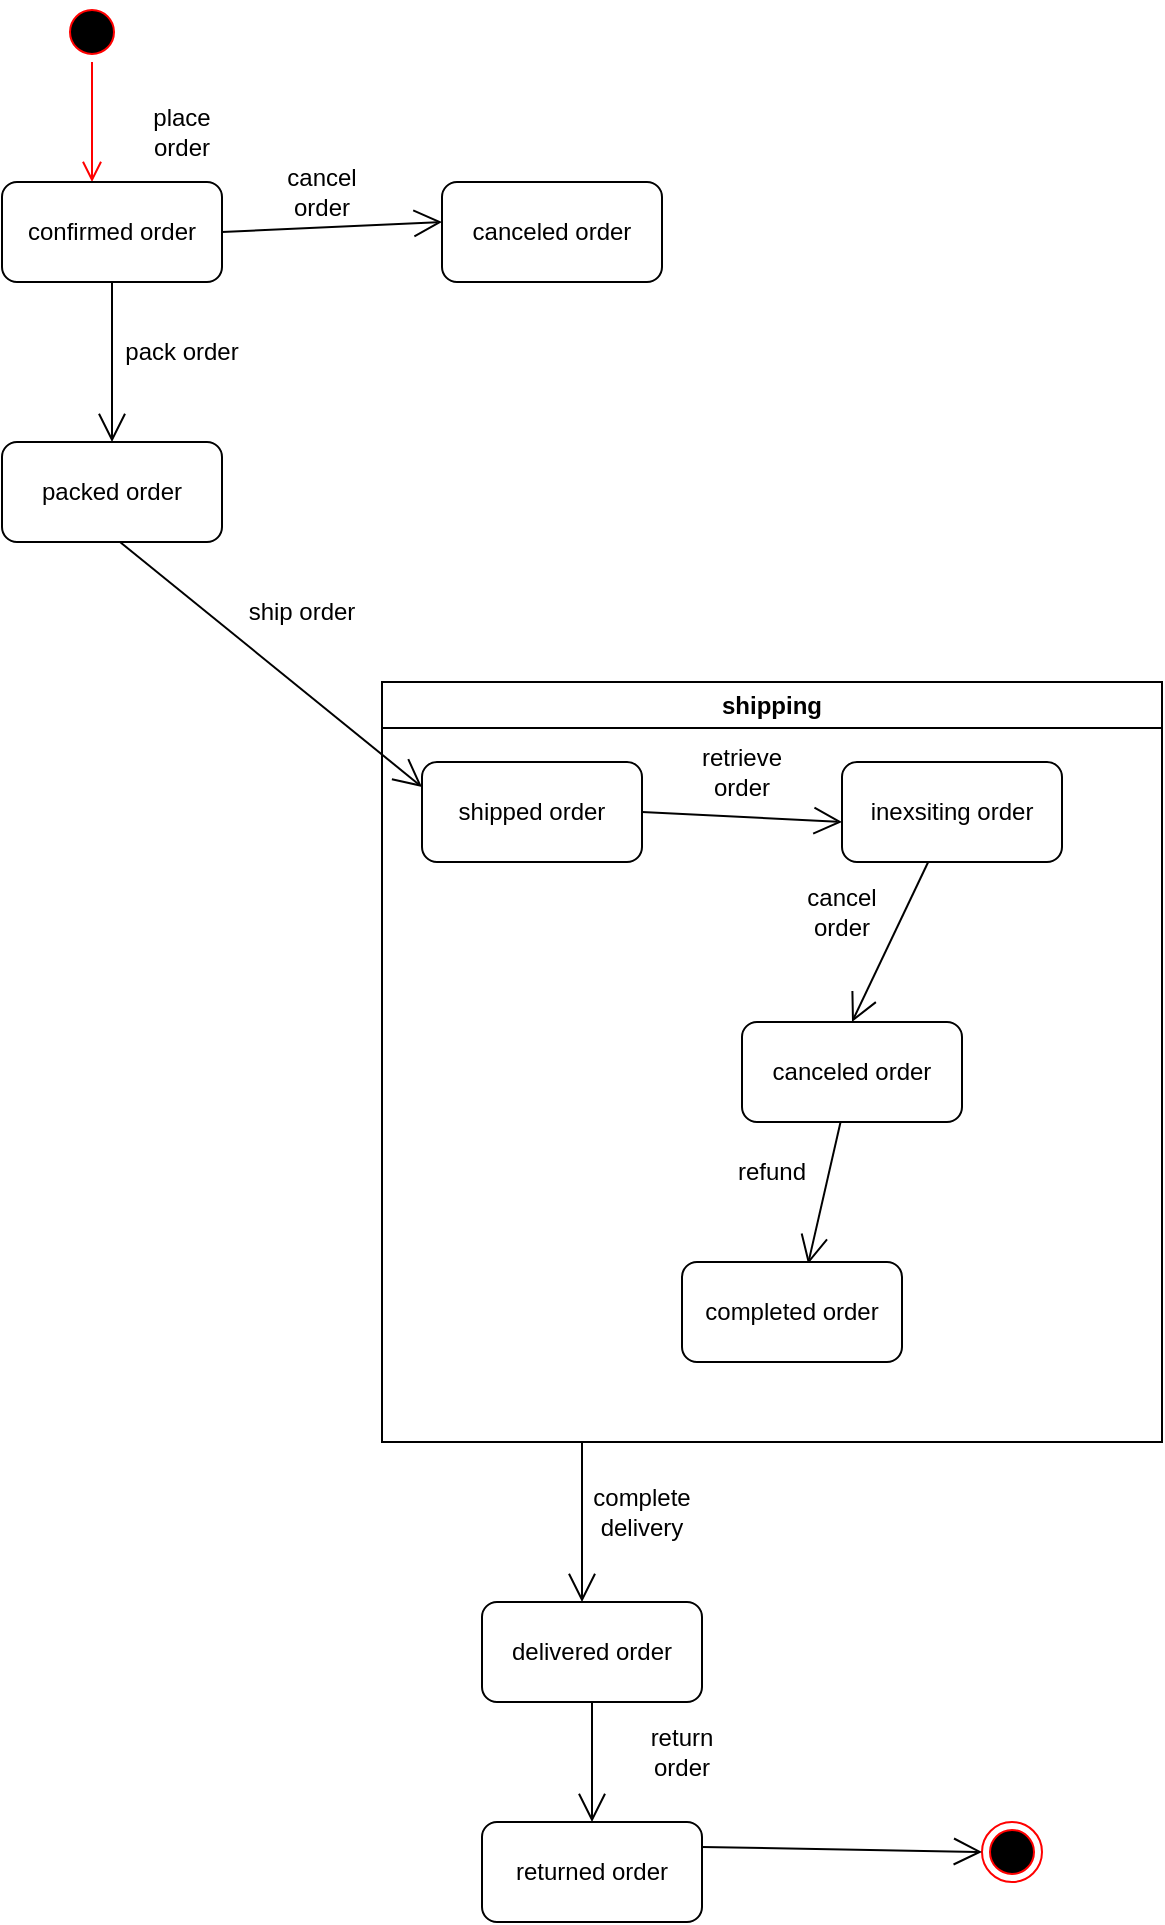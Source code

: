 <mxfile version="25.0.3">
  <diagram name="Page-1" id="FIavwFqXX8DvZRv2D7Bb">
    <mxGraphModel dx="1434" dy="688" grid="1" gridSize="10" guides="1" tooltips="1" connect="1" arrows="1" fold="1" page="1" pageScale="1" pageWidth="850" pageHeight="1100" math="0" shadow="0">
      <root>
        <mxCell id="0" />
        <mxCell id="1" parent="0" />
        <mxCell id="9U3KtG-cp8fkpg_vPS3K-1" value="" style="ellipse;html=1;shape=startState;fillColor=#000000;strokeColor=#ff0000;" vertex="1" parent="1">
          <mxGeometry x="60" y="110" width="30" height="30" as="geometry" />
        </mxCell>
        <mxCell id="9U3KtG-cp8fkpg_vPS3K-2" value="" style="edgeStyle=orthogonalEdgeStyle;html=1;verticalAlign=bottom;endArrow=open;endSize=8;strokeColor=#ff0000;rounded=0;" edge="1" source="9U3KtG-cp8fkpg_vPS3K-1" parent="1">
          <mxGeometry relative="1" as="geometry">
            <mxPoint x="75" y="200" as="targetPoint" />
          </mxGeometry>
        </mxCell>
        <mxCell id="9U3KtG-cp8fkpg_vPS3K-3" value="" style="ellipse;html=1;shape=endState;fillColor=#000000;strokeColor=#ff0000;" vertex="1" parent="1">
          <mxGeometry x="520" y="1020" width="30" height="30" as="geometry" />
        </mxCell>
        <mxCell id="9U3KtG-cp8fkpg_vPS3K-4" value="confirmed order" style="html=1;whiteSpace=wrap;rounded=1;" vertex="1" parent="1">
          <mxGeometry x="30" y="200" width="110" height="50" as="geometry" />
        </mxCell>
        <mxCell id="9U3KtG-cp8fkpg_vPS3K-5" value="" style="endArrow=open;endFill=1;endSize=12;html=1;rounded=0;exitX=0.5;exitY=1;exitDx=0;exitDy=0;" edge="1" parent="1" source="9U3KtG-cp8fkpg_vPS3K-4">
          <mxGeometry width="160" relative="1" as="geometry">
            <mxPoint x="30" y="444" as="sourcePoint" />
            <mxPoint x="85" y="330" as="targetPoint" />
          </mxGeometry>
        </mxCell>
        <mxCell id="9U3KtG-cp8fkpg_vPS3K-6" value="place order" style="text;html=1;align=center;verticalAlign=middle;whiteSpace=wrap;rounded=0;" vertex="1" parent="1">
          <mxGeometry x="90" y="160" width="60" height="30" as="geometry" />
        </mxCell>
        <mxCell id="9U3KtG-cp8fkpg_vPS3K-7" value="pack order" style="text;html=1;align=center;verticalAlign=middle;whiteSpace=wrap;rounded=0;" vertex="1" parent="1">
          <mxGeometry x="90" y="270" width="60" height="30" as="geometry" />
        </mxCell>
        <mxCell id="9U3KtG-cp8fkpg_vPS3K-8" value="packed order" style="html=1;whiteSpace=wrap;rounded=1;" vertex="1" parent="1">
          <mxGeometry x="30" y="330" width="110" height="50" as="geometry" />
        </mxCell>
        <mxCell id="9U3KtG-cp8fkpg_vPS3K-9" value="" style="endArrow=open;endFill=1;endSize=12;html=1;rounded=0;exitX=0.5;exitY=1;exitDx=0;exitDy=0;entryX=0;entryY=0.25;entryDx=0;entryDy=0;" edge="1" parent="1" target="9U3KtG-cp8fkpg_vPS3K-24">
          <mxGeometry width="160" relative="1" as="geometry">
            <mxPoint x="89" y="380" as="sourcePoint" />
            <mxPoint x="89" y="460" as="targetPoint" />
          </mxGeometry>
        </mxCell>
        <mxCell id="9U3KtG-cp8fkpg_vPS3K-10" value="ship order" style="text;html=1;align=center;verticalAlign=middle;whiteSpace=wrap;rounded=0;" vertex="1" parent="1">
          <mxGeometry x="150" y="400" width="60" height="30" as="geometry" />
        </mxCell>
        <mxCell id="9U3KtG-cp8fkpg_vPS3K-12" value="complete delivery" style="text;html=1;align=center;verticalAlign=middle;whiteSpace=wrap;rounded=0;" vertex="1" parent="1">
          <mxGeometry x="320" y="850" width="60" height="30" as="geometry" />
        </mxCell>
        <mxCell id="9U3KtG-cp8fkpg_vPS3K-13" value="" style="endArrow=open;endFill=1;endSize=12;html=1;rounded=0;exitX=0.5;exitY=1;exitDx=0;exitDy=0;" edge="1" parent="1">
          <mxGeometry width="160" relative="1" as="geometry">
            <mxPoint x="320" y="830" as="sourcePoint" />
            <mxPoint x="320" y="910" as="targetPoint" />
          </mxGeometry>
        </mxCell>
        <mxCell id="9U3KtG-cp8fkpg_vPS3K-14" value="delivered order" style="html=1;whiteSpace=wrap;rounded=1;" vertex="1" parent="1">
          <mxGeometry x="270" y="910" width="110" height="50" as="geometry" />
        </mxCell>
        <mxCell id="9U3KtG-cp8fkpg_vPS3K-15" value="cancel order" style="text;html=1;align=center;verticalAlign=middle;whiteSpace=wrap;rounded=0;" vertex="1" parent="1">
          <mxGeometry x="160" y="190" width="60" height="30" as="geometry" />
        </mxCell>
        <mxCell id="9U3KtG-cp8fkpg_vPS3K-16" value="" style="endArrow=open;endFill=1;endSize=12;html=1;rounded=0;exitX=1;exitY=0.5;exitDx=0;exitDy=0;" edge="1" parent="1" source="9U3KtG-cp8fkpg_vPS3K-4">
          <mxGeometry width="160" relative="1" as="geometry">
            <mxPoint x="181" y="280" as="sourcePoint" />
            <mxPoint x="250" y="220" as="targetPoint" />
          </mxGeometry>
        </mxCell>
        <mxCell id="9U3KtG-cp8fkpg_vPS3K-17" value="canceled order" style="html=1;whiteSpace=wrap;rounded=1;" vertex="1" parent="1">
          <mxGeometry x="250" y="200" width="110" height="50" as="geometry" />
        </mxCell>
        <mxCell id="9U3KtG-cp8fkpg_vPS3K-18" value="return order" style="text;html=1;align=center;verticalAlign=middle;whiteSpace=wrap;rounded=0;" vertex="1" parent="1">
          <mxGeometry x="340" y="970" width="60" height="30" as="geometry" />
        </mxCell>
        <mxCell id="9U3KtG-cp8fkpg_vPS3K-19" value="returned order" style="html=1;whiteSpace=wrap;rounded=1;" vertex="1" parent="1">
          <mxGeometry x="270" y="1020" width="110" height="50" as="geometry" />
        </mxCell>
        <mxCell id="9U3KtG-cp8fkpg_vPS3K-20" value="" style="endArrow=open;endFill=1;endSize=12;html=1;rounded=0;entryX=0.5;entryY=0;entryDx=0;entryDy=0;" edge="1" parent="1" source="9U3KtG-cp8fkpg_vPS3K-14" target="9U3KtG-cp8fkpg_vPS3K-19">
          <mxGeometry width="160" relative="1" as="geometry">
            <mxPoint x="99" y="640" as="sourcePoint" />
            <mxPoint x="99" y="720" as="targetPoint" />
          </mxGeometry>
        </mxCell>
        <mxCell id="9U3KtG-cp8fkpg_vPS3K-23" value="shipping" style="swimlane;whiteSpace=wrap;html=1;" vertex="1" parent="1">
          <mxGeometry x="220" y="450" width="390" height="380" as="geometry" />
        </mxCell>
        <mxCell id="9U3KtG-cp8fkpg_vPS3K-24" value="shipped order" style="html=1;whiteSpace=wrap;rounded=1;" vertex="1" parent="9U3KtG-cp8fkpg_vPS3K-23">
          <mxGeometry x="20" y="40" width="110" height="50" as="geometry" />
        </mxCell>
        <mxCell id="9U3KtG-cp8fkpg_vPS3K-25" value="" style="endArrow=open;endFill=1;endSize=12;html=1;rounded=0;exitX=1;exitY=0.5;exitDx=0;exitDy=0;" edge="1" parent="9U3KtG-cp8fkpg_vPS3K-23" source="9U3KtG-cp8fkpg_vPS3K-24">
          <mxGeometry width="160" relative="1" as="geometry">
            <mxPoint x="160" y="90" as="sourcePoint" />
            <mxPoint x="230" y="70" as="targetPoint" />
          </mxGeometry>
        </mxCell>
        <mxCell id="9U3KtG-cp8fkpg_vPS3K-26" value="retrieve order" style="text;html=1;align=center;verticalAlign=middle;whiteSpace=wrap;rounded=0;" vertex="1" parent="9U3KtG-cp8fkpg_vPS3K-23">
          <mxGeometry x="150" y="30" width="60" height="30" as="geometry" />
        </mxCell>
        <mxCell id="9U3KtG-cp8fkpg_vPS3K-27" value="inexsiting order" style="html=1;whiteSpace=wrap;rounded=1;" vertex="1" parent="9U3KtG-cp8fkpg_vPS3K-23">
          <mxGeometry x="230" y="40" width="110" height="50" as="geometry" />
        </mxCell>
        <mxCell id="9U3KtG-cp8fkpg_vPS3K-28" value="" style="endArrow=open;endFill=1;endSize=12;html=1;rounded=0;entryX=0.5;entryY=0;entryDx=0;entryDy=0;" edge="1" parent="9U3KtG-cp8fkpg_vPS3K-23" source="9U3KtG-cp8fkpg_vPS3K-27" target="9U3KtG-cp8fkpg_vPS3K-29">
          <mxGeometry width="160" relative="1" as="geometry">
            <mxPoint x="284.5" y="95" as="sourcePoint" />
            <mxPoint x="285" y="150" as="targetPoint" />
          </mxGeometry>
        </mxCell>
        <mxCell id="9U3KtG-cp8fkpg_vPS3K-29" value="canceled order" style="html=1;whiteSpace=wrap;rounded=1;" vertex="1" parent="9U3KtG-cp8fkpg_vPS3K-23">
          <mxGeometry x="180" y="170" width="110" height="50" as="geometry" />
        </mxCell>
        <mxCell id="9U3KtG-cp8fkpg_vPS3K-30" value="cancel order" style="text;html=1;align=center;verticalAlign=middle;whiteSpace=wrap;rounded=0;" vertex="1" parent="9U3KtG-cp8fkpg_vPS3K-23">
          <mxGeometry x="200" y="100" width="60" height="30" as="geometry" />
        </mxCell>
        <mxCell id="9U3KtG-cp8fkpg_vPS3K-34" value="" style="endArrow=open;endFill=1;endSize=12;html=1;rounded=0;entryX=0.573;entryY=0.02;entryDx=0;entryDy=0;entryPerimeter=0;" edge="1" parent="9U3KtG-cp8fkpg_vPS3K-23" source="9U3KtG-cp8fkpg_vPS3K-29" target="9U3KtG-cp8fkpg_vPS3K-36">
          <mxGeometry width="160" relative="1" as="geometry">
            <mxPoint x="130" y="220" as="sourcePoint" />
            <mxPoint x="135" y="270" as="targetPoint" />
          </mxGeometry>
        </mxCell>
        <mxCell id="9U3KtG-cp8fkpg_vPS3K-35" value="refund" style="text;html=1;align=center;verticalAlign=middle;whiteSpace=wrap;rounded=0;" vertex="1" parent="9U3KtG-cp8fkpg_vPS3K-23">
          <mxGeometry x="165" y="230" width="60" height="30" as="geometry" />
        </mxCell>
        <mxCell id="9U3KtG-cp8fkpg_vPS3K-36" value="completed order" style="html=1;whiteSpace=wrap;rounded=1;" vertex="1" parent="9U3KtG-cp8fkpg_vPS3K-23">
          <mxGeometry x="150" y="290" width="110" height="50" as="geometry" />
        </mxCell>
        <mxCell id="9U3KtG-cp8fkpg_vPS3K-39" value="" style="endArrow=open;endFill=1;endSize=12;html=1;rounded=0;exitX=1;exitY=0.25;exitDx=0;exitDy=0;entryX=0;entryY=0.5;entryDx=0;entryDy=0;" edge="1" parent="1" source="9U3KtG-cp8fkpg_vPS3K-19" target="9U3KtG-cp8fkpg_vPS3K-3">
          <mxGeometry width="160" relative="1" as="geometry">
            <mxPoint x="390" y="1040" as="sourcePoint" />
            <mxPoint x="500" y="1033" as="targetPoint" />
          </mxGeometry>
        </mxCell>
      </root>
    </mxGraphModel>
  </diagram>
</mxfile>
